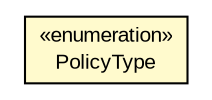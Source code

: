 #!/usr/local/bin/dot
#
# Class diagram 
# Generated by UMLGraph version R5_6-24-gf6e263 (http://www.umlgraph.org/)
#

digraph G {
	edge [fontname="arial",fontsize=10,labelfontname="arial",labelfontsize=10];
	node [fontname="arial",fontsize=10,shape=plaintext];
	nodesep=0.25;
	ranksep=0.5;
	// org.miloss.fgsms.services.interfaces.common.PolicyType
	c832345 [label=<<table title="org.miloss.fgsms.services.interfaces.common.PolicyType" border="0" cellborder="1" cellspacing="0" cellpadding="2" port="p" bgcolor="lemonChiffon" href="./PolicyType.html">
		<tr><td><table border="0" cellspacing="0" cellpadding="1">
<tr><td align="center" balign="center"> &#171;enumeration&#187; </td></tr>
<tr><td align="center" balign="center"> PolicyType </td></tr>
		</table></td></tr>
		</table>>, URL="./PolicyType.html", fontname="arial", fontcolor="black", fontsize=10.0];
}

